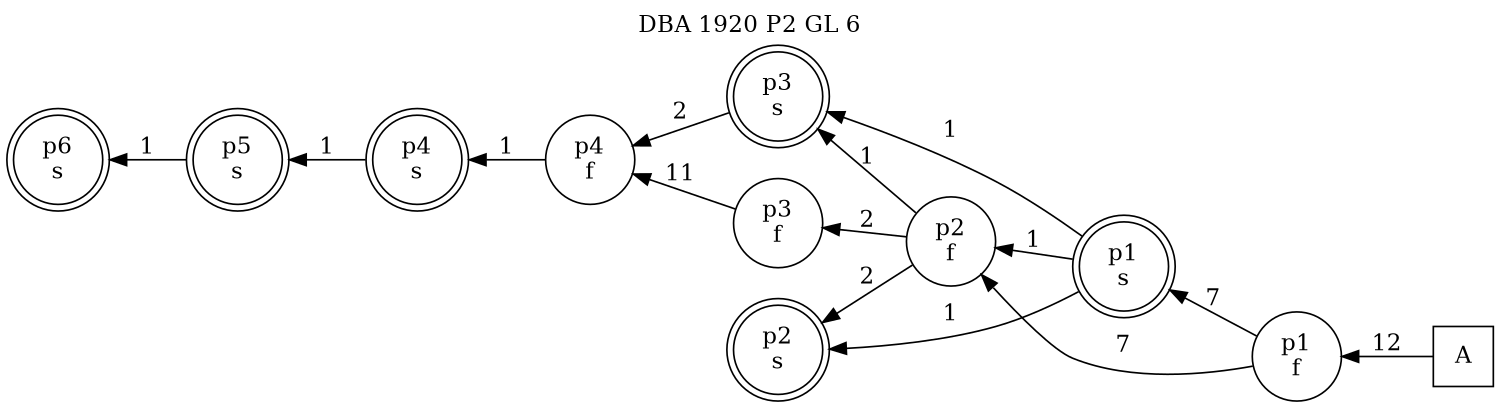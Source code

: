 digraph DBA_1920_P2_GL_6_GOOD {
labelloc="tl"
label= " DBA 1920 P2 GL 6 "
rankdir="RL";
graph [ size=" 10 , 10 !"]

"A" [shape="square" label="A"]
"p1_f" [shape="circle" label="p1
f"]
"p2_f" [shape="circle" label="p2
f"]
"p3_f" [shape="circle" label="p3
f"]
"p1_s" [shape="doublecircle" label="p1
s"]
"p2_s" [shape="doublecircle" label="p2
s"]
"p4_f" [shape="circle" label="p4
f"]
"p3_s" [shape="doublecircle" label="p3
s"]
"p4_s" [shape="doublecircle" label="p4
s"]
"p5_s" [shape="doublecircle" label="p5
s"]
"p6_s" [shape="doublecircle" label="p6
s"]
"A" -> "p1_f" [ label=12]
"p1_f" -> "p2_f" [ label=7]
"p1_f" -> "p1_s" [ label=7]
"p2_f" -> "p3_f" [ label=2]
"p2_f" -> "p2_s" [ label=2]
"p2_f" -> "p3_s" [ label=1]
"p3_f" -> "p4_f" [ label=11]
"p1_s" -> "p2_f" [ label=1]
"p1_s" -> "p2_s" [ label=1]
"p1_s" -> "p3_s" [ label=1]
"p4_f" -> "p4_s" [ label=1]
"p3_s" -> "p4_f" [ label=2]
"p4_s" -> "p5_s" [ label=1]
"p5_s" -> "p6_s" [ label=1]
}
